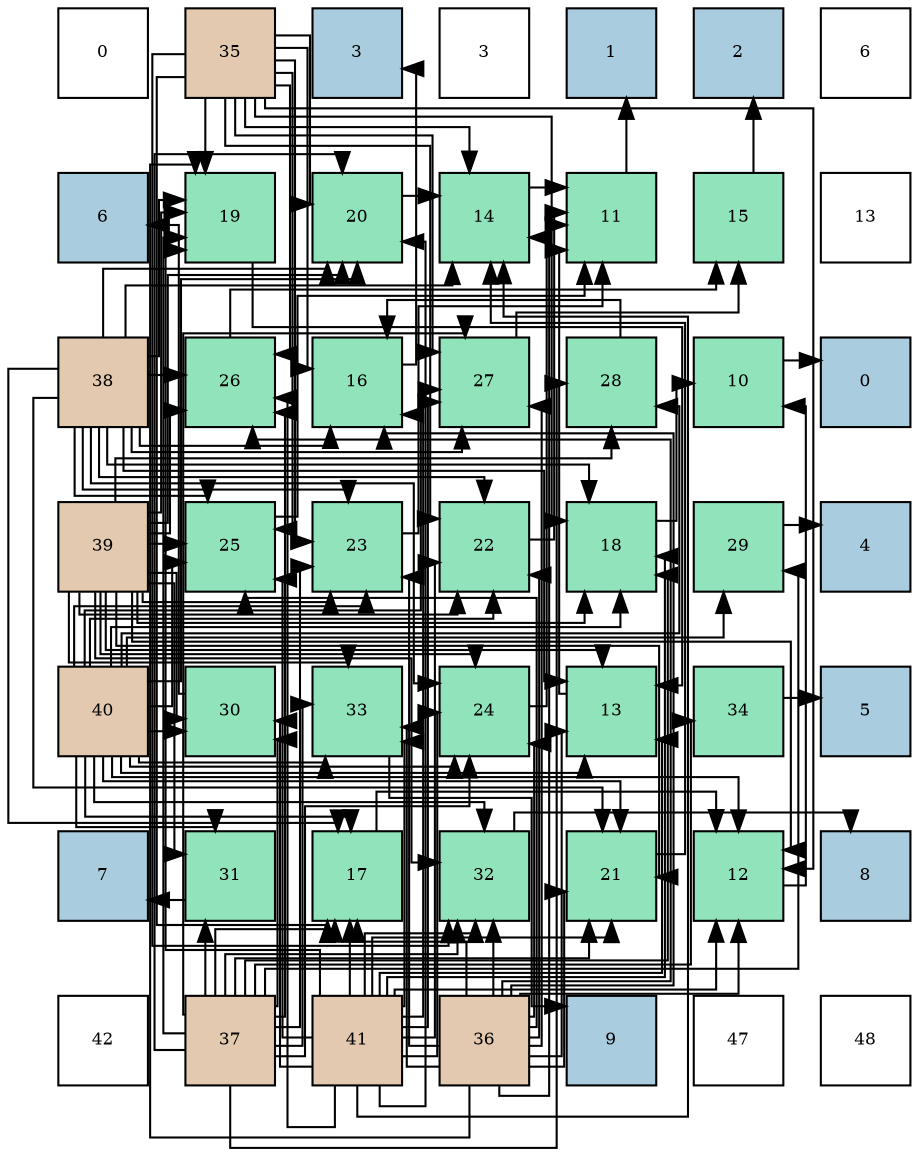 digraph layout{
 rankdir=TB;
 splines=ortho;
 node [style=filled shape=square fixedsize=true width=0.6];
0[label="0", fontsize=8, fillcolor="#ffffff"];
1[label="35", fontsize=8, fillcolor="#e3c9af"];
2[label="3", fontsize=8, fillcolor="#a9ccde"];
3[label="3", fontsize=8, fillcolor="#ffffff"];
4[label="1", fontsize=8, fillcolor="#a9ccde"];
5[label="2", fontsize=8, fillcolor="#a9ccde"];
6[label="6", fontsize=8, fillcolor="#ffffff"];
7[label="6", fontsize=8, fillcolor="#a9ccde"];
8[label="19", fontsize=8, fillcolor="#91e3bb"];
9[label="20", fontsize=8, fillcolor="#91e3bb"];
10[label="14", fontsize=8, fillcolor="#91e3bb"];
11[label="11", fontsize=8, fillcolor="#91e3bb"];
12[label="15", fontsize=8, fillcolor="#91e3bb"];
13[label="13", fontsize=8, fillcolor="#ffffff"];
14[label="38", fontsize=8, fillcolor="#e3c9af"];
15[label="26", fontsize=8, fillcolor="#91e3bb"];
16[label="16", fontsize=8, fillcolor="#91e3bb"];
17[label="27", fontsize=8, fillcolor="#91e3bb"];
18[label="28", fontsize=8, fillcolor="#91e3bb"];
19[label="10", fontsize=8, fillcolor="#91e3bb"];
20[label="0", fontsize=8, fillcolor="#a9ccde"];
21[label="39", fontsize=8, fillcolor="#e3c9af"];
22[label="25", fontsize=8, fillcolor="#91e3bb"];
23[label="23", fontsize=8, fillcolor="#91e3bb"];
24[label="22", fontsize=8, fillcolor="#91e3bb"];
25[label="18", fontsize=8, fillcolor="#91e3bb"];
26[label="29", fontsize=8, fillcolor="#91e3bb"];
27[label="4", fontsize=8, fillcolor="#a9ccde"];
28[label="40", fontsize=8, fillcolor="#e3c9af"];
29[label="30", fontsize=8, fillcolor="#91e3bb"];
30[label="33", fontsize=8, fillcolor="#91e3bb"];
31[label="24", fontsize=8, fillcolor="#91e3bb"];
32[label="13", fontsize=8, fillcolor="#91e3bb"];
33[label="34", fontsize=8, fillcolor="#91e3bb"];
34[label="5", fontsize=8, fillcolor="#a9ccde"];
35[label="7", fontsize=8, fillcolor="#a9ccde"];
36[label="31", fontsize=8, fillcolor="#91e3bb"];
37[label="17", fontsize=8, fillcolor="#91e3bb"];
38[label="32", fontsize=8, fillcolor="#91e3bb"];
39[label="21", fontsize=8, fillcolor="#91e3bb"];
40[label="12", fontsize=8, fillcolor="#91e3bb"];
41[label="8", fontsize=8, fillcolor="#a9ccde"];
42[label="42", fontsize=8, fillcolor="#ffffff"];
43[label="37", fontsize=8, fillcolor="#e3c9af"];
44[label="41", fontsize=8, fillcolor="#e3c9af"];
45[label="36", fontsize=8, fillcolor="#e3c9af"];
46[label="9", fontsize=8, fillcolor="#a9ccde"];
47[label="47", fontsize=8, fillcolor="#ffffff"];
48[label="48", fontsize=8, fillcolor="#ffffff"];
edge [constraint=false, style=vis];19 -> 20;
11 -> 4;
40 -> 19;
32 -> 11;
10 -> 11;
12 -> 5;
16 -> 2;
37 -> 40;
25 -> 19;
8 -> 32;
9 -> 10;
39 -> 10;
24 -> 11;
23 -> 11;
31 -> 11;
22 -> 11;
15 -> 12;
17 -> 12;
18 -> 16;
26 -> 27;
29 -> 7;
36 -> 35;
38 -> 41;
30 -> 46;
33 -> 34;
1 -> 40;
1 -> 10;
1 -> 16;
1 -> 37;
1 -> 25;
1 -> 8;
1 -> 9;
1 -> 24;
1 -> 23;
1 -> 22;
1 -> 15;
1 -> 17;
1 -> 38;
45 -> 40;
45 -> 32;
45 -> 10;
45 -> 16;
45 -> 37;
45 -> 8;
45 -> 39;
45 -> 24;
45 -> 23;
45 -> 31;
45 -> 22;
45 -> 15;
45 -> 17;
45 -> 38;
45 -> 30;
43 -> 37;
43 -> 25;
43 -> 8;
43 -> 9;
43 -> 39;
43 -> 23;
43 -> 31;
43 -> 15;
43 -> 17;
43 -> 18;
43 -> 26;
43 -> 29;
43 -> 36;
43 -> 38;
43 -> 30;
43 -> 33;
14 -> 32;
14 -> 10;
14 -> 16;
14 -> 37;
14 -> 25;
14 -> 8;
14 -> 9;
14 -> 39;
14 -> 24;
14 -> 23;
14 -> 31;
14 -> 22;
14 -> 15;
14 -> 17;
21 -> 40;
21 -> 32;
21 -> 25;
21 -> 8;
21 -> 9;
21 -> 39;
21 -> 24;
21 -> 23;
21 -> 31;
21 -> 22;
21 -> 15;
21 -> 18;
21 -> 29;
21 -> 36;
21 -> 38;
21 -> 30;
28 -> 40;
28 -> 32;
28 -> 37;
28 -> 25;
28 -> 9;
28 -> 39;
28 -> 24;
28 -> 23;
28 -> 31;
28 -> 22;
28 -> 17;
28 -> 18;
28 -> 26;
28 -> 29;
28 -> 36;
28 -> 38;
28 -> 30;
44 -> 40;
44 -> 32;
44 -> 10;
44 -> 16;
44 -> 37;
44 -> 25;
44 -> 8;
44 -> 9;
44 -> 39;
44 -> 24;
44 -> 31;
44 -> 22;
44 -> 15;
44 -> 17;
44 -> 29;
44 -> 38;
44 -> 30;
edge [constraint=true, style=invis];
0 -> 7 -> 14 -> 21 -> 28 -> 35 -> 42;
1 -> 8 -> 15 -> 22 -> 29 -> 36 -> 43;
2 -> 9 -> 16 -> 23 -> 30 -> 37 -> 44;
3 -> 10 -> 17 -> 24 -> 31 -> 38 -> 45;
4 -> 11 -> 18 -> 25 -> 32 -> 39 -> 46;
5 -> 12 -> 19 -> 26 -> 33 -> 40 -> 47;
6 -> 13 -> 20 -> 27 -> 34 -> 41 -> 48;
rank = same {0 -> 1 -> 2 -> 3 -> 4 -> 5 -> 6};
rank = same {7 -> 8 -> 9 -> 10 -> 11 -> 12 -> 13};
rank = same {14 -> 15 -> 16 -> 17 -> 18 -> 19 -> 20};
rank = same {21 -> 22 -> 23 -> 24 -> 25 -> 26 -> 27};
rank = same {28 -> 29 -> 30 -> 31 -> 32 -> 33 -> 34};
rank = same {35 -> 36 -> 37 -> 38 -> 39 -> 40 -> 41};
rank = same {42 -> 43 -> 44 -> 45 -> 46 -> 47 -> 48};
}